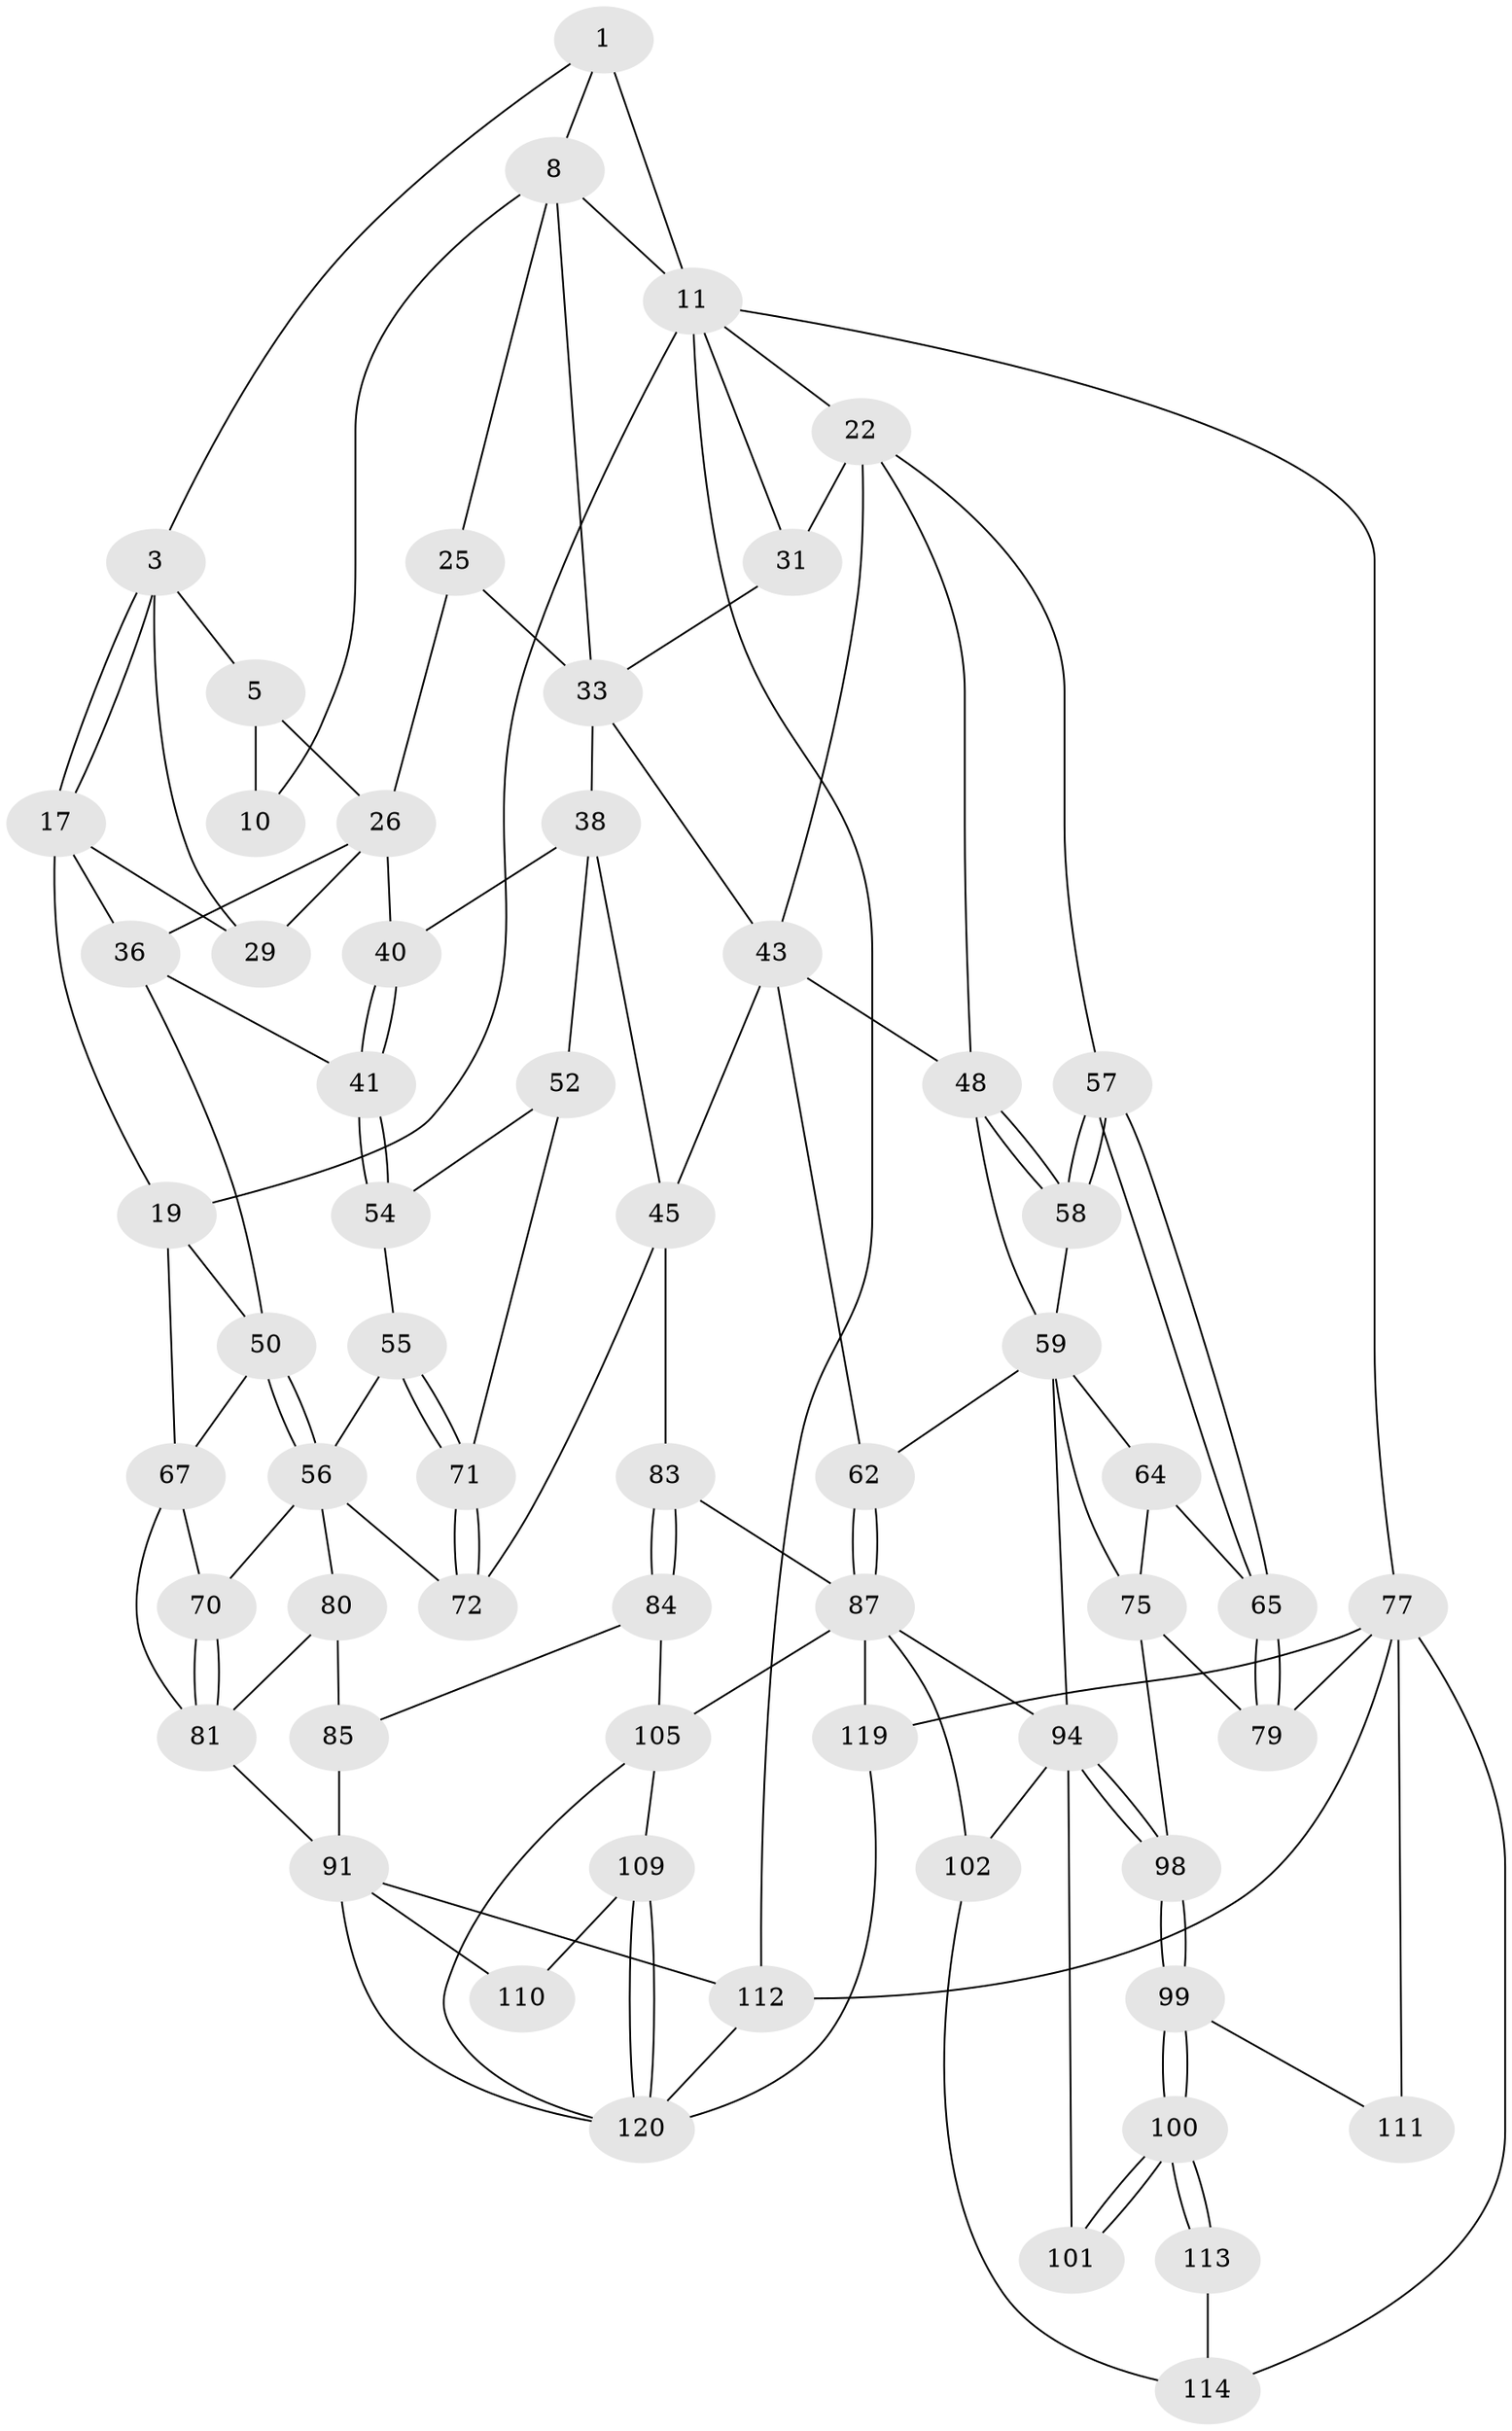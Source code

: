 // original degree distribution, {3: 0.01639344262295082, 4: 0.22131147540983606, 5: 0.5573770491803278, 6: 0.20491803278688525}
// Generated by graph-tools (version 1.1) at 2025/17/03/09/25 04:17:12]
// undirected, 61 vertices, 130 edges
graph export_dot {
graph [start="1"]
  node [color=gray90,style=filled];
  1 [pos="+0.350565730309007+0",super="+2+7"];
  3 [pos="+0.08457318757269958+0",super="+4"];
  5 [pos="+0.280926709095877+0.08298591842613393",super="+6+21"];
  8 [pos="+0.548593603737789+0.08444959106625137",super="+9+16"];
  10 [pos="+0.3971529589683521+0.06508449885947079"];
  11 [pos="+0.7956093227142506+0",super="+12+14"];
  17 [pos="+0.0980143716578001+0.14563985021232292",super="+18"];
  19 [pos="+0+0.274822658098207",super="+20"];
  22 [pos="+1+0.20245919015867414",super="+30+23"];
  25 [pos="+0.49766493577075155+0.18471419852349183"];
  26 [pos="+0.4004106202064208+0.19065725604905562",super="+27"];
  29 [pos="+0.22539195804390855+0.15677207724691325"];
  31 [pos="+0.7914489734646364+0.16587183091994254",super="+32"];
  33 [pos="+0.6756004879722837+0.26327914544994757",super="+34"];
  36 [pos="+0.1834053212520298+0.30555344102650683",super="+42"];
  38 [pos="+0.5110030400223547+0.2500879002467369",super="+39+46"];
  40 [pos="+0.34548467119931486+0.318474232210598"];
  41 [pos="+0.3003861913906765+0.3604316631919099"];
  43 [pos="+0.6210405537823976+0.47660476323187523",super="+44+47"];
  45 [pos="+0.5485243209862017+0.4880750198432496",super="+74"];
  48 [pos="+0.8630935174771356+0.38221441643988335",super="+49"];
  50 [pos="+0.15358764508798015+0.42779549794297483",super="+51"];
  52 [pos="+0.4813058246727689+0.4596583792374591",super="+53"];
  54 [pos="+0.31522760676031586+0.4475569425557553"];
  55 [pos="+0.27569219894699964+0.4869767642877305"];
  56 [pos="+0.2077595366937185+0.47964106910575943",super="+69"];
  57 [pos="+1+0.40444636585646726"];
  58 [pos="+1+0.41676870825779944"];
  59 [pos="+0.8619287664570056+0.4053705675056872",super="+63+60"];
  62 [pos="+0.6268133046807312+0.560302037123767"];
  64 [pos="+0.9362542663279446+0.5399905145440543",super="+66"];
  65 [pos="+1+0.5780511625976315"];
  67 [pos="+0.08483093300292589+0.5005369143756314",super="+68"];
  70 [pos="+0.14961671266142204+0.6153184140671835"];
  71 [pos="+0.31915780946051736+0.5695332897113103"];
  72 [pos="+0.31527715855228255+0.6079404621720406"];
  75 [pos="+0.8896243097134131+0.6514426948007549",super="+90"];
  77 [pos="+1+1",super="+78+115"];
  79 [pos="+1+0.6842765116531736"];
  80 [pos="+0.16052931834794676+0.6658041873130586"];
  81 [pos="+0.14507066570163207+0.6290338623940076",super="+82"];
  83 [pos="+0.35025033204484207+0.7206299657888234"];
  84 [pos="+0.3416028367803657+0.7303962000640193"];
  85 [pos="+0.2437553623677556+0.7548976657965467",super="+86"];
  87 [pos="+0.6082931815418068+0.5986952660877859",super="+88"];
  91 [pos="+0.026692129832403017+0.788804153500806",super="+108+92"];
  94 [pos="+0.7557961905910763+0.6473911911759975",super="+95"];
  98 [pos="+0.8981003029137143+0.7922733764988427"];
  99 [pos="+0.8771573984044714+0.8361797643906964"];
  100 [pos="+0.8667947593728398+0.8414930988279283"];
  101 [pos="+0.8512425317151626+0.8332190272546249"];
  102 [pos="+0.644024577872599+0.857008552009166"];
  105 [pos="+0.512048184316654+0.886309844591664",super="+106"];
  109 [pos="+0.20953743682142123+0.9012496385809835"];
  110 [pos="+0.2048668886227673+0.8981693332923463"];
  111 [pos="+0.8881905304034161+0.843999561274375"];
  112 [pos="+0+1"];
  113 [pos="+0.833839113661868+0.8947414509416323"];
  114 [pos="+0.7177493956963586+0.8925719648125869",super="+117"];
  119 [pos="+0.6266379050073688+1"];
  120 [pos="+0.3383495388267162+1",super="+121"];
  1 -- 3;
  1 -- 8;
  1 -- 11 [weight=2];
  3 -- 17;
  3 -- 17;
  3 -- 5;
  3 -- 29;
  5 -- 10 [weight=2];
  5 -- 26;
  8 -- 25;
  8 -- 10;
  8 -- 33;
  8 -- 11;
  11 -- 112;
  11 -- 22 [weight=2];
  11 -- 77;
  11 -- 31;
  11 -- 19;
  17 -- 29;
  17 -- 19;
  17 -- 36;
  19 -- 50;
  19 -- 67;
  22 -- 31 [weight=2];
  22 -- 48;
  22 -- 57;
  22 -- 43;
  25 -- 26;
  25 -- 33;
  26 -- 40;
  26 -- 36;
  26 -- 29;
  31 -- 33;
  33 -- 38;
  33 -- 43;
  36 -- 41;
  36 -- 50;
  38 -- 40;
  38 -- 52 [weight=2];
  38 -- 45;
  40 -- 41;
  40 -- 41;
  41 -- 54;
  41 -- 54;
  43 -- 45;
  43 -- 62;
  43 -- 48;
  45 -- 72;
  45 -- 83;
  48 -- 58;
  48 -- 58;
  48 -- 59;
  50 -- 56;
  50 -- 56;
  50 -- 67;
  52 -- 54;
  52 -- 71;
  54 -- 55;
  55 -- 56;
  55 -- 71;
  55 -- 71;
  56 -- 80;
  56 -- 72;
  56 -- 70;
  57 -- 58;
  57 -- 58;
  57 -- 65;
  57 -- 65;
  58 -- 59;
  59 -- 64 [weight=2];
  59 -- 62;
  59 -- 75;
  59 -- 94;
  62 -- 87;
  62 -- 87;
  64 -- 65;
  64 -- 75;
  65 -- 79;
  65 -- 79;
  67 -- 70;
  67 -- 81;
  70 -- 81;
  70 -- 81;
  71 -- 72;
  71 -- 72;
  75 -- 98;
  75 -- 79;
  77 -- 112;
  77 -- 79;
  77 -- 111 [weight=2];
  77 -- 114;
  77 -- 119;
  80 -- 81;
  80 -- 85;
  81 -- 91;
  83 -- 84;
  83 -- 84;
  83 -- 87;
  84 -- 85;
  84 -- 105;
  85 -- 91 [weight=2];
  87 -- 94;
  87 -- 119;
  87 -- 102;
  87 -- 105 [weight=2];
  91 -- 110 [weight=2];
  91 -- 112;
  91 -- 120;
  94 -- 98;
  94 -- 98;
  94 -- 102;
  94 -- 101 [weight=2];
  98 -- 99;
  98 -- 99;
  99 -- 100;
  99 -- 100;
  99 -- 111;
  100 -- 101;
  100 -- 101;
  100 -- 113;
  100 -- 113;
  102 -- 114;
  105 -- 120;
  105 -- 109;
  109 -- 110;
  109 -- 120;
  109 -- 120;
  112 -- 120;
  113 -- 114 [weight=2];
  119 -- 120;
}

